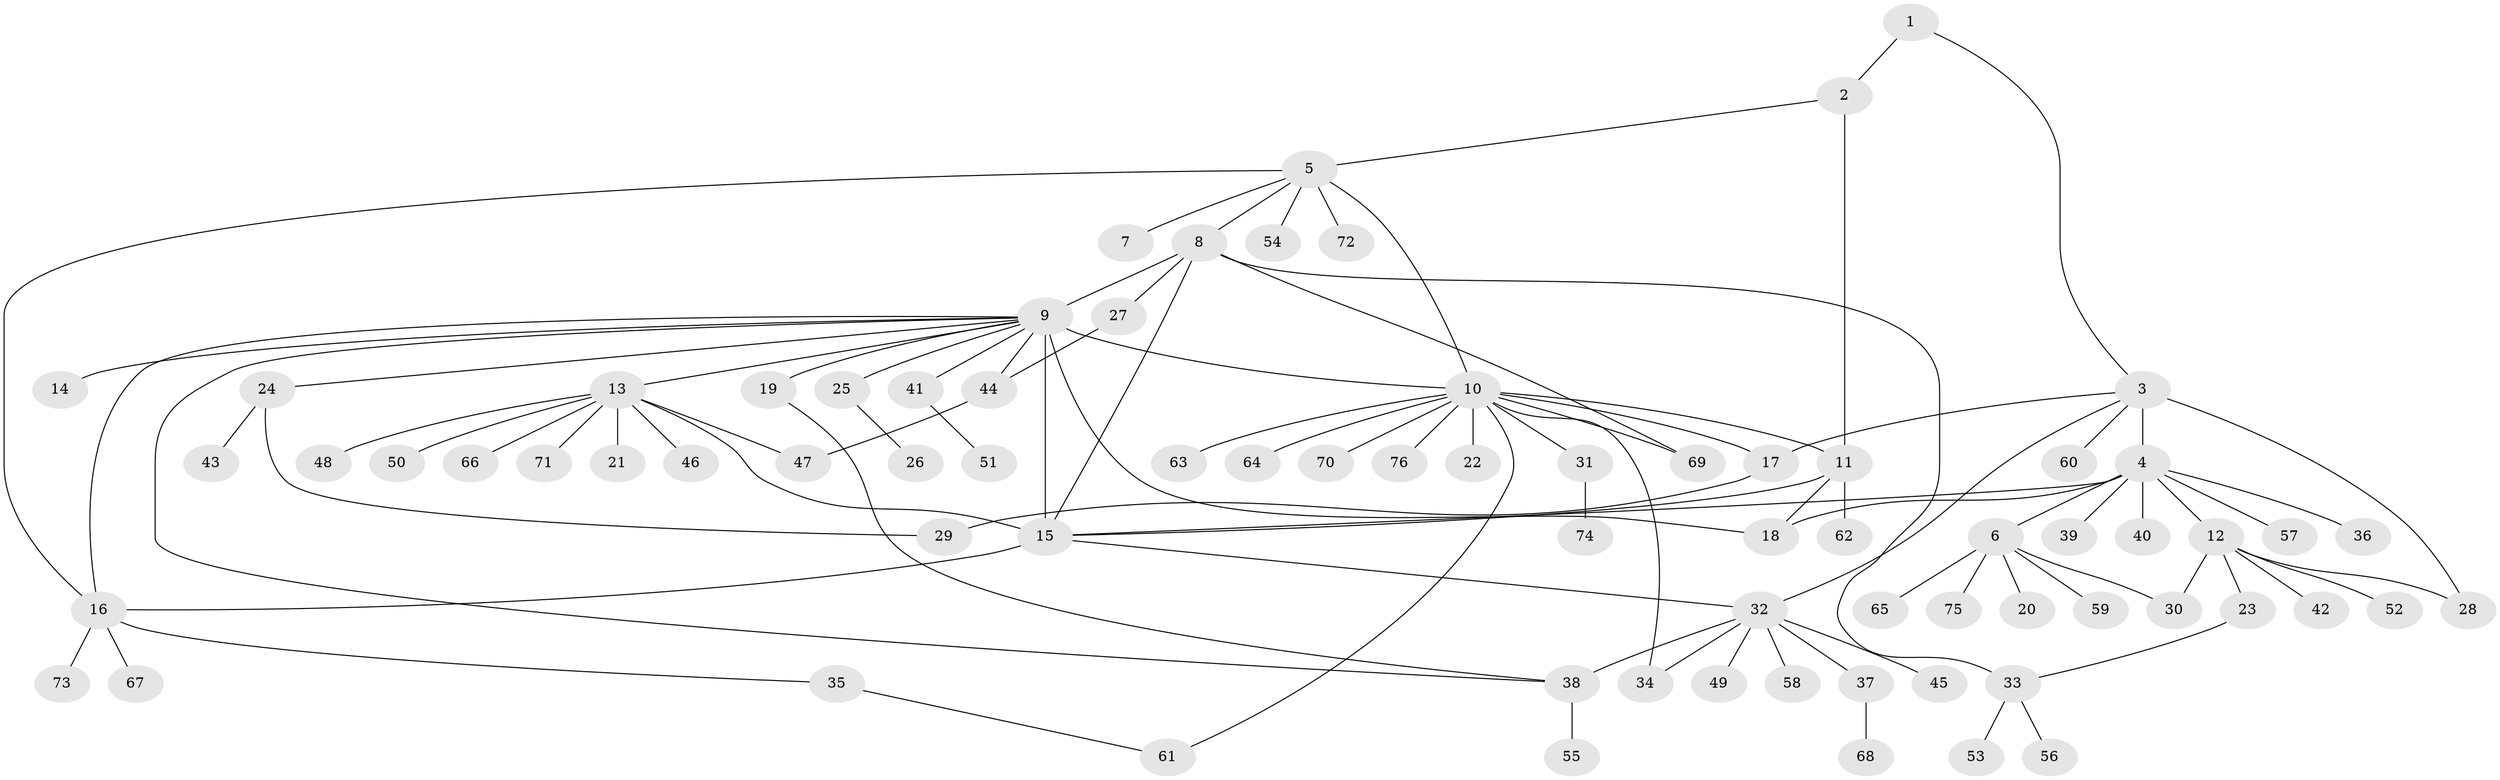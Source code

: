 // original degree distribution, {3: 0.06711409395973154, 5: 0.03355704697986577, 10: 0.013422818791946308, 9: 0.013422818791946308, 7: 0.020134228187919462, 2: 0.2348993288590604, 29: 0.006711409395973154, 14: 0.006711409395973154, 1: 0.5637583892617449, 11: 0.006711409395973154, 4: 0.026845637583892617, 8: 0.006711409395973154}
// Generated by graph-tools (version 1.1) at 2025/50/03/04/25 22:50:10]
// undirected, 76 vertices, 98 edges
graph export_dot {
  node [color=gray90,style=filled];
  1;
  2;
  3;
  4;
  5;
  6;
  7;
  8;
  9;
  10;
  11;
  12;
  13;
  14;
  15;
  16;
  17;
  18;
  19;
  20;
  21;
  22;
  23;
  24;
  25;
  26;
  27;
  28;
  29;
  30;
  31;
  32;
  33;
  34;
  35;
  36;
  37;
  38;
  39;
  40;
  41;
  42;
  43;
  44;
  45;
  46;
  47;
  48;
  49;
  50;
  51;
  52;
  53;
  54;
  55;
  56;
  57;
  58;
  59;
  60;
  61;
  62;
  63;
  64;
  65;
  66;
  67;
  68;
  69;
  70;
  71;
  72;
  73;
  74;
  75;
  76;
  1 -- 2 [weight=1.0];
  1 -- 3 [weight=1.0];
  2 -- 5 [weight=1.0];
  2 -- 11 [weight=2.0];
  3 -- 4 [weight=1.0];
  3 -- 17 [weight=1.0];
  3 -- 28 [weight=4.0];
  3 -- 32 [weight=1.0];
  3 -- 60 [weight=1.0];
  4 -- 6 [weight=1.0];
  4 -- 12 [weight=1.0];
  4 -- 15 [weight=1.0];
  4 -- 18 [weight=1.0];
  4 -- 36 [weight=1.0];
  4 -- 39 [weight=1.0];
  4 -- 40 [weight=1.0];
  4 -- 57 [weight=1.0];
  5 -- 7 [weight=1.0];
  5 -- 8 [weight=1.0];
  5 -- 10 [weight=1.0];
  5 -- 16 [weight=1.0];
  5 -- 54 [weight=1.0];
  5 -- 72 [weight=2.0];
  6 -- 20 [weight=1.0];
  6 -- 30 [weight=1.0];
  6 -- 59 [weight=1.0];
  6 -- 65 [weight=1.0];
  6 -- 75 [weight=1.0];
  8 -- 9 [weight=1.0];
  8 -- 15 [weight=1.0];
  8 -- 27 [weight=1.0];
  8 -- 33 [weight=1.0];
  8 -- 69 [weight=1.0];
  9 -- 10 [weight=1.0];
  9 -- 13 [weight=1.0];
  9 -- 14 [weight=1.0];
  9 -- 15 [weight=15.0];
  9 -- 16 [weight=1.0];
  9 -- 18 [weight=1.0];
  9 -- 19 [weight=1.0];
  9 -- 24 [weight=1.0];
  9 -- 25 [weight=1.0];
  9 -- 38 [weight=1.0];
  9 -- 41 [weight=1.0];
  9 -- 44 [weight=1.0];
  10 -- 11 [weight=1.0];
  10 -- 17 [weight=1.0];
  10 -- 22 [weight=1.0];
  10 -- 31 [weight=1.0];
  10 -- 34 [weight=1.0];
  10 -- 61 [weight=1.0];
  10 -- 63 [weight=1.0];
  10 -- 64 [weight=1.0];
  10 -- 69 [weight=1.0];
  10 -- 70 [weight=1.0];
  10 -- 76 [weight=1.0];
  11 -- 15 [weight=1.0];
  11 -- 18 [weight=1.0];
  11 -- 62 [weight=1.0];
  12 -- 23 [weight=1.0];
  12 -- 28 [weight=1.0];
  12 -- 30 [weight=5.0];
  12 -- 42 [weight=1.0];
  12 -- 52 [weight=1.0];
  13 -- 15 [weight=1.0];
  13 -- 21 [weight=1.0];
  13 -- 46 [weight=1.0];
  13 -- 47 [weight=1.0];
  13 -- 48 [weight=1.0];
  13 -- 50 [weight=1.0];
  13 -- 66 [weight=1.0];
  13 -- 71 [weight=1.0];
  15 -- 16 [weight=1.0];
  15 -- 32 [weight=1.0];
  16 -- 35 [weight=1.0];
  16 -- 67 [weight=1.0];
  16 -- 73 [weight=1.0];
  17 -- 29 [weight=1.0];
  19 -- 38 [weight=1.0];
  23 -- 33 [weight=1.0];
  24 -- 29 [weight=1.0];
  24 -- 43 [weight=1.0];
  25 -- 26 [weight=1.0];
  27 -- 44 [weight=2.0];
  31 -- 74 [weight=1.0];
  32 -- 34 [weight=1.0];
  32 -- 37 [weight=1.0];
  32 -- 38 [weight=1.0];
  32 -- 45 [weight=1.0];
  32 -- 49 [weight=1.0];
  32 -- 58 [weight=1.0];
  33 -- 53 [weight=1.0];
  33 -- 56 [weight=1.0];
  35 -- 61 [weight=1.0];
  37 -- 68 [weight=1.0];
  38 -- 55 [weight=1.0];
  41 -- 51 [weight=1.0];
  44 -- 47 [weight=1.0];
}
